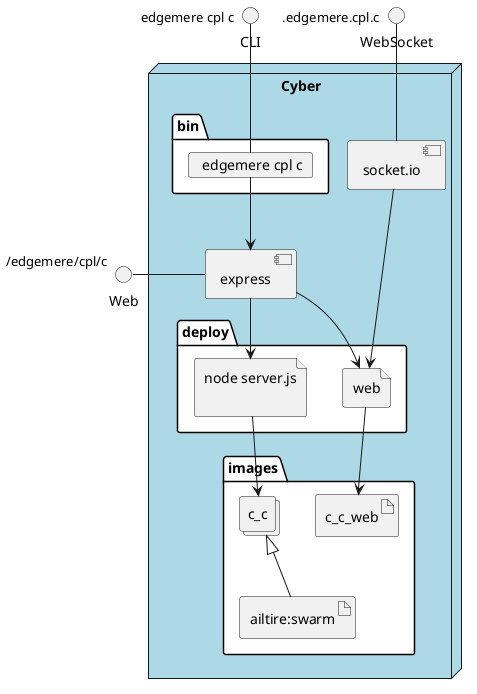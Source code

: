 @startuml
  interface CLI
  interface Web
  interface WebSocket
node "Cyber" #lightblue {
  component express as REST
  component socket.io as socket
  folder bin #ffffff {
    card " edgemere cpl c" as binName
  }
  binName --> REST

  folder deploy #ffffff {
      file "node server.js\n" as c_c_container
      REST --> c_c_container

  
    file "web" as web_container
    REST --> web_container
    socket ---> web_container
  
  }
  folder images #ffffff {
    collections "c_c" as c_cimage
    artifact "ailtire:swarm" as ailtireswarm
    c_cimage <|-- ailtireswarm
    c_c_container --> c_cimage

  
      artifact "c_c_web" as c_c_web
      web_container --> c_c_web
    
  }
}
CLI " edgemere cpl c" -- binName
Web "/edgemere/cpl/c" - REST
WebSocket ".edgemere.cpl.c" -- socket

@enduml
